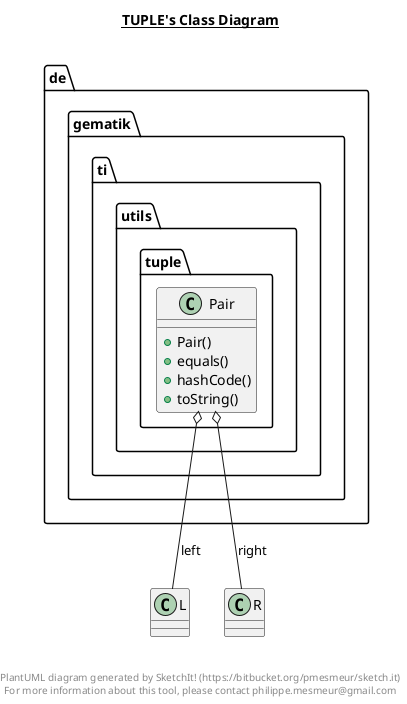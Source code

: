 @startuml

title __TUPLE's Class Diagram__\n

  namespace de.gematik.ti.utils.tuple {
    class de.gematik.ti.utils.tuple.Pair {
        + Pair()
        + equals()
        + hashCode()
        + toString()
    }
  }
  

  de.gematik.ti.utils.tuple.Pair o-- L : left
  de.gematik.ti.utils.tuple.Pair o-- R : right


right footer


PlantUML diagram generated by SketchIt! (https://bitbucket.org/pmesmeur/sketch.it)
For more information about this tool, please contact philippe.mesmeur@gmail.com
endfooter

@enduml
